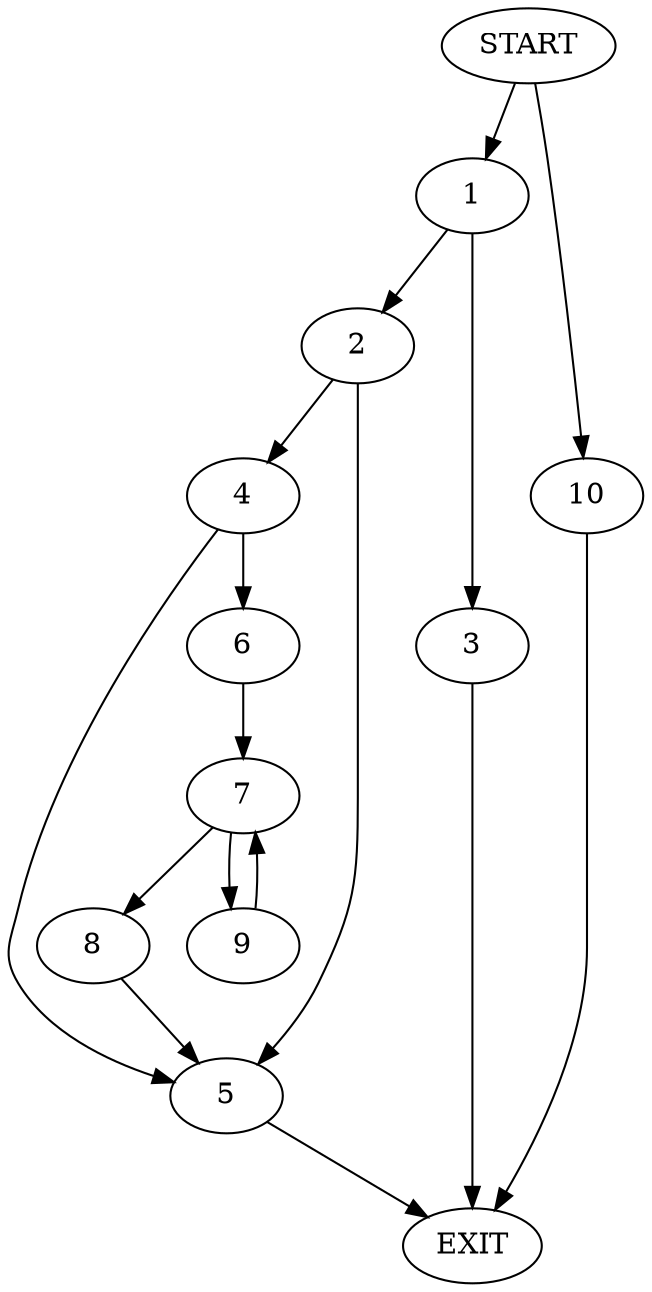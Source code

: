 digraph {
0 [label="START"]
11 [label="EXIT"]
0 -> 1
1 -> 2
1 -> 3
3 -> 11
2 -> 4
2 -> 5
4 -> 5
4 -> 6
5 -> 11
6 -> 7
7 -> 8
7 -> 9
9 -> 7
8 -> 5
0 -> 10
10 -> 11
}
